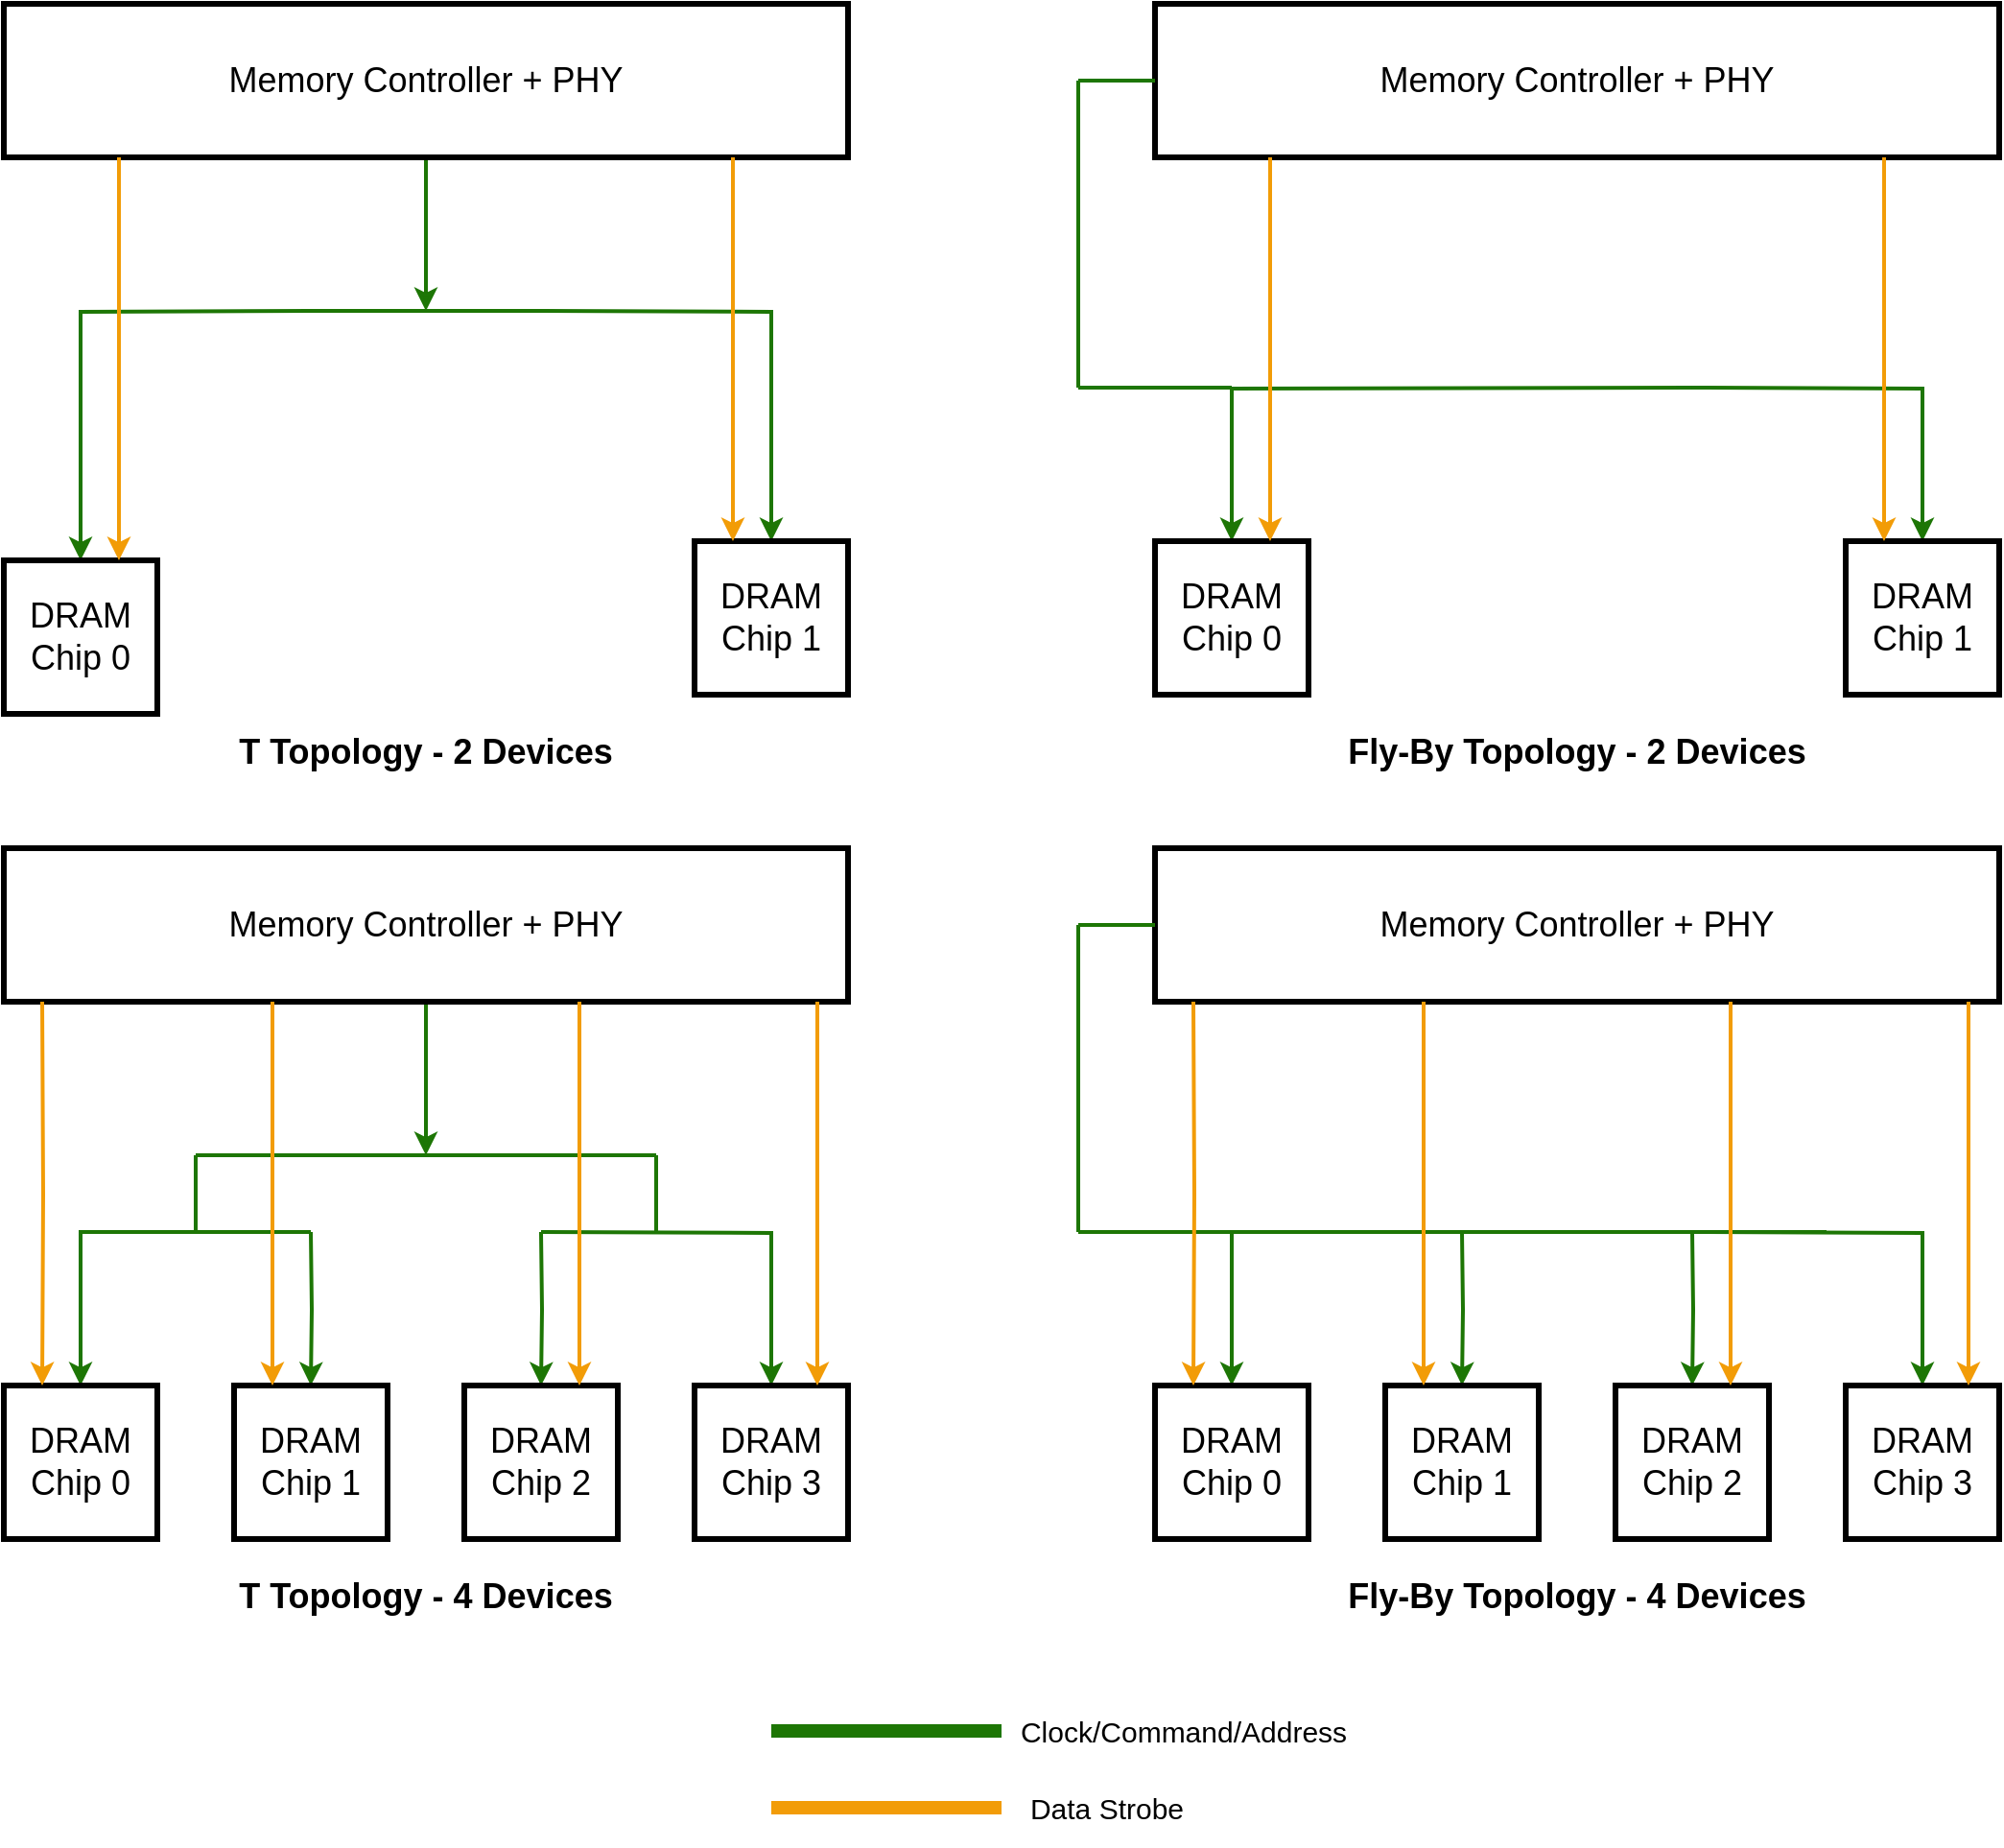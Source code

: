 <mxfile version="24.7.7">
  <diagram name="Page-1" id="vLwm-aiOjX6jgXFGEpWF">
    <mxGraphModel dx="2561" dy="2377" grid="1" gridSize="10" guides="1" tooltips="1" connect="1" arrows="1" fold="1" page="1" pageScale="1" pageWidth="850" pageHeight="1100" math="0" shadow="0">
      <root>
        <mxCell id="0" />
        <mxCell id="1" parent="0" />
        <mxCell id="9WTIjL7cnND9wMEUeXyy-6" style="edgeStyle=orthogonalEdgeStyle;rounded=0;orthogonalLoop=1;jettySize=auto;html=1;entryX=0.5;entryY=0;entryDx=0;entryDy=0;strokeWidth=2;strokeColor=#1d7605;" edge="1" parent="1" target="9WTIjL7cnND9wMEUeXyy-2">
          <mxGeometry relative="1" as="geometry">
            <mxPoint x="160" y="400" as="sourcePoint" />
            <Array as="points">
              <mxPoint x="160" y="400" />
              <mxPoint x="40" y="400" />
            </Array>
          </mxGeometry>
        </mxCell>
        <mxCell id="9WTIjL7cnND9wMEUeXyy-7" style="edgeStyle=orthogonalEdgeStyle;rounded=0;orthogonalLoop=1;jettySize=auto;html=1;strokeWidth=2;strokeColor=#1d7605;" edge="1" parent="1" target="9WTIjL7cnND9wMEUeXyy-3">
          <mxGeometry relative="1" as="geometry">
            <mxPoint x="160" y="400" as="sourcePoint" />
          </mxGeometry>
        </mxCell>
        <mxCell id="9WTIjL7cnND9wMEUeXyy-8" style="edgeStyle=orthogonalEdgeStyle;rounded=0;orthogonalLoop=1;jettySize=auto;html=1;entryX=0.5;entryY=0;entryDx=0;entryDy=0;strokeWidth=2;strokeColor=#1d7605;" edge="1" parent="1" target="9WTIjL7cnND9wMEUeXyy-4">
          <mxGeometry relative="1" as="geometry">
            <mxPoint x="280" y="400" as="sourcePoint" />
          </mxGeometry>
        </mxCell>
        <mxCell id="9WTIjL7cnND9wMEUeXyy-9" style="edgeStyle=orthogonalEdgeStyle;rounded=0;orthogonalLoop=1;jettySize=auto;html=1;strokeWidth=2;strokeColor=#1d7605;" edge="1" parent="1" target="9WTIjL7cnND9wMEUeXyy-5">
          <mxGeometry relative="1" as="geometry">
            <mxPoint x="280" y="400" as="sourcePoint" />
          </mxGeometry>
        </mxCell>
        <mxCell id="9WTIjL7cnND9wMEUeXyy-11" style="edgeStyle=orthogonalEdgeStyle;rounded=0;orthogonalLoop=1;jettySize=auto;html=1;strokeWidth=2;strokeColor=#1d7605;" edge="1" parent="1" source="9WTIjL7cnND9wMEUeXyy-1">
          <mxGeometry relative="1" as="geometry">
            <mxPoint x="220" y="360" as="targetPoint" />
          </mxGeometry>
        </mxCell>
        <mxCell id="9WTIjL7cnND9wMEUeXyy-1" value="Memory Controller + PHY" style="rounded=0;whiteSpace=wrap;html=1;fontSize=18;strokeWidth=3;" vertex="1" parent="1">
          <mxGeometry y="200" width="440" height="80" as="geometry" />
        </mxCell>
        <mxCell id="9WTIjL7cnND9wMEUeXyy-2" value="DRAM Chip 0" style="rounded=0;whiteSpace=wrap;html=1;fontSize=18;strokeWidth=3;" vertex="1" parent="1">
          <mxGeometry y="480" width="80" height="80" as="geometry" />
        </mxCell>
        <mxCell id="9WTIjL7cnND9wMEUeXyy-3" value="DRAM Chip 1" style="rounded=0;whiteSpace=wrap;html=1;fontSize=18;strokeWidth=3;" vertex="1" parent="1">
          <mxGeometry x="120" y="480" width="80" height="80" as="geometry" />
        </mxCell>
        <mxCell id="9WTIjL7cnND9wMEUeXyy-4" value="DRAM Chip 2" style="rounded=0;whiteSpace=wrap;html=1;fontSize=18;strokeWidth=3;" vertex="1" parent="1">
          <mxGeometry x="240" y="480" width="80" height="80" as="geometry" />
        </mxCell>
        <mxCell id="9WTIjL7cnND9wMEUeXyy-5" value="DRAM Chip 3" style="rounded=0;whiteSpace=wrap;html=1;fontSize=18;strokeWidth=3;" vertex="1" parent="1">
          <mxGeometry x="360" y="480" width="80" height="80" as="geometry" />
        </mxCell>
        <mxCell id="9WTIjL7cnND9wMEUeXyy-10" value="" style="endArrow=none;html=1;rounded=0;strokeWidth=2;strokeColor=#1d7605;" edge="1" parent="1">
          <mxGeometry width="50" height="50" relative="1" as="geometry">
            <mxPoint x="100" y="360" as="sourcePoint" />
            <mxPoint x="340" y="360" as="targetPoint" />
          </mxGeometry>
        </mxCell>
        <mxCell id="9WTIjL7cnND9wMEUeXyy-12" value="" style="endArrow=none;html=1;rounded=0;strokeWidth=2;strokeColor=#1d7605;" edge="1" parent="1">
          <mxGeometry width="50" height="50" relative="1" as="geometry">
            <mxPoint x="100" y="400" as="sourcePoint" />
            <mxPoint x="100" y="360" as="targetPoint" />
          </mxGeometry>
        </mxCell>
        <mxCell id="9WTIjL7cnND9wMEUeXyy-13" value="" style="endArrow=none;html=1;rounded=0;strokeWidth=2;strokeColor=#1d7605;" edge="1" parent="1">
          <mxGeometry width="50" height="50" relative="1" as="geometry">
            <mxPoint x="340" y="400" as="sourcePoint" />
            <mxPoint x="340" y="360" as="targetPoint" />
          </mxGeometry>
        </mxCell>
        <mxCell id="9WTIjL7cnND9wMEUeXyy-14" style="edgeStyle=orthogonalEdgeStyle;rounded=0;orthogonalLoop=1;jettySize=auto;html=1;strokeWidth=2;entryX=0.25;entryY=0;entryDx=0;entryDy=0;strokeColor=#f29c07;" edge="1" parent="1" target="9WTIjL7cnND9wMEUeXyy-2">
          <mxGeometry relative="1" as="geometry">
            <mxPoint x="20" y="360" as="targetPoint" />
            <mxPoint x="20" y="280" as="sourcePoint" />
          </mxGeometry>
        </mxCell>
        <mxCell id="9WTIjL7cnND9wMEUeXyy-15" style="edgeStyle=orthogonalEdgeStyle;rounded=0;orthogonalLoop=1;jettySize=auto;html=1;strokeWidth=2;entryX=0.25;entryY=0;entryDx=0;entryDy=0;strokeColor=#f29c07;" edge="1" parent="1">
          <mxGeometry relative="1" as="geometry">
            <mxPoint x="140" y="480" as="targetPoint" />
            <mxPoint x="140" y="280" as="sourcePoint" />
          </mxGeometry>
        </mxCell>
        <mxCell id="9WTIjL7cnND9wMEUeXyy-16" style="edgeStyle=orthogonalEdgeStyle;rounded=0;orthogonalLoop=1;jettySize=auto;html=1;strokeWidth=2;entryX=0.25;entryY=0;entryDx=0;entryDy=0;strokeColor=#f29c07;" edge="1" parent="1">
          <mxGeometry relative="1" as="geometry">
            <mxPoint x="300" y="480" as="targetPoint" />
            <mxPoint x="300" y="280" as="sourcePoint" />
          </mxGeometry>
        </mxCell>
        <mxCell id="9WTIjL7cnND9wMEUeXyy-17" style="edgeStyle=orthogonalEdgeStyle;rounded=0;orthogonalLoop=1;jettySize=auto;html=1;strokeWidth=2;entryX=0.25;entryY=0;entryDx=0;entryDy=0;strokeColor=#f29c07;" edge="1" parent="1">
          <mxGeometry relative="1" as="geometry">
            <mxPoint x="424" y="480" as="targetPoint" />
            <mxPoint x="424" y="280" as="sourcePoint" />
          </mxGeometry>
        </mxCell>
        <mxCell id="9WTIjL7cnND9wMEUeXyy-18" style="edgeStyle=orthogonalEdgeStyle;rounded=0;orthogonalLoop=1;jettySize=auto;html=1;entryX=0.5;entryY=0;entryDx=0;entryDy=0;strokeWidth=2;strokeColor=#1d7605;" edge="1" parent="1" target="9WTIjL7cnND9wMEUeXyy-24">
          <mxGeometry relative="1" as="geometry">
            <mxPoint x="760" y="400" as="sourcePoint" />
            <Array as="points">
              <mxPoint x="760" y="400" />
              <mxPoint x="640" y="400" />
            </Array>
          </mxGeometry>
        </mxCell>
        <mxCell id="9WTIjL7cnND9wMEUeXyy-19" style="edgeStyle=orthogonalEdgeStyle;rounded=0;orthogonalLoop=1;jettySize=auto;html=1;strokeWidth=2;strokeColor=#1d7605;" edge="1" parent="1" target="9WTIjL7cnND9wMEUeXyy-25">
          <mxGeometry relative="1" as="geometry">
            <mxPoint x="760" y="400" as="sourcePoint" />
          </mxGeometry>
        </mxCell>
        <mxCell id="9WTIjL7cnND9wMEUeXyy-20" style="edgeStyle=orthogonalEdgeStyle;rounded=0;orthogonalLoop=1;jettySize=auto;html=1;entryX=0.5;entryY=0;entryDx=0;entryDy=0;strokeWidth=2;strokeColor=#1d7605;" edge="1" parent="1" target="9WTIjL7cnND9wMEUeXyy-26">
          <mxGeometry relative="1" as="geometry">
            <mxPoint x="880" y="400" as="sourcePoint" />
          </mxGeometry>
        </mxCell>
        <mxCell id="9WTIjL7cnND9wMEUeXyy-21" style="edgeStyle=orthogonalEdgeStyle;rounded=0;orthogonalLoop=1;jettySize=auto;html=1;strokeWidth=2;strokeColor=#1d7605;" edge="1" parent="1" target="9WTIjL7cnND9wMEUeXyy-27">
          <mxGeometry relative="1" as="geometry">
            <mxPoint x="880" y="400" as="sourcePoint" />
          </mxGeometry>
        </mxCell>
        <mxCell id="9WTIjL7cnND9wMEUeXyy-23" value="Memory Controller + PHY" style="rounded=0;whiteSpace=wrap;html=1;fontSize=18;strokeWidth=3;" vertex="1" parent="1">
          <mxGeometry x="600" y="200" width="440" height="80" as="geometry" />
        </mxCell>
        <mxCell id="9WTIjL7cnND9wMEUeXyy-24" value="DRAM Chip 0" style="rounded=0;whiteSpace=wrap;html=1;fontSize=18;strokeWidth=3;" vertex="1" parent="1">
          <mxGeometry x="600" y="480" width="80" height="80" as="geometry" />
        </mxCell>
        <mxCell id="9WTIjL7cnND9wMEUeXyy-25" value="DRAM Chip 1" style="rounded=0;whiteSpace=wrap;html=1;fontSize=18;strokeWidth=3;" vertex="1" parent="1">
          <mxGeometry x="720" y="480" width="80" height="80" as="geometry" />
        </mxCell>
        <mxCell id="9WTIjL7cnND9wMEUeXyy-26" value="DRAM Chip 2" style="rounded=0;whiteSpace=wrap;html=1;fontSize=18;strokeWidth=3;" vertex="1" parent="1">
          <mxGeometry x="840" y="480" width="80" height="80" as="geometry" />
        </mxCell>
        <mxCell id="9WTIjL7cnND9wMEUeXyy-27" value="DRAM Chip 3" style="rounded=0;whiteSpace=wrap;html=1;fontSize=18;strokeWidth=3;" vertex="1" parent="1">
          <mxGeometry x="960" y="480" width="80" height="80" as="geometry" />
        </mxCell>
        <mxCell id="9WTIjL7cnND9wMEUeXyy-28" value="" style="endArrow=none;html=1;rounded=0;strokeWidth=2;strokeColor=#1d7605;" edge="1" parent="1">
          <mxGeometry width="50" height="50" relative="1" as="geometry">
            <mxPoint x="560" y="400" as="sourcePoint" />
            <mxPoint x="950" y="400" as="targetPoint" />
          </mxGeometry>
        </mxCell>
        <mxCell id="9WTIjL7cnND9wMEUeXyy-29" value="" style="endArrow=none;html=1;rounded=0;strokeWidth=2;strokeColor=#1d7605;exitX=0;exitY=0.5;exitDx=0;exitDy=0;" edge="1" parent="1" source="9WTIjL7cnND9wMEUeXyy-23">
          <mxGeometry width="50" height="50" relative="1" as="geometry">
            <mxPoint x="700" y="400" as="sourcePoint" />
            <mxPoint x="560" y="240" as="targetPoint" />
          </mxGeometry>
        </mxCell>
        <mxCell id="9WTIjL7cnND9wMEUeXyy-31" style="edgeStyle=orthogonalEdgeStyle;rounded=0;orthogonalLoop=1;jettySize=auto;html=1;strokeWidth=2;entryX=0.25;entryY=0;entryDx=0;entryDy=0;strokeColor=#f29c07;" edge="1" parent="1" target="9WTIjL7cnND9wMEUeXyy-24">
          <mxGeometry relative="1" as="geometry">
            <mxPoint x="620" y="360" as="targetPoint" />
            <mxPoint x="620" y="280" as="sourcePoint" />
          </mxGeometry>
        </mxCell>
        <mxCell id="9WTIjL7cnND9wMEUeXyy-32" style="edgeStyle=orthogonalEdgeStyle;rounded=0;orthogonalLoop=1;jettySize=auto;html=1;strokeWidth=2;entryX=0.25;entryY=0;entryDx=0;entryDy=0;strokeColor=#f29c07;" edge="1" parent="1">
          <mxGeometry relative="1" as="geometry">
            <mxPoint x="740" y="480" as="targetPoint" />
            <mxPoint x="740" y="280" as="sourcePoint" />
          </mxGeometry>
        </mxCell>
        <mxCell id="9WTIjL7cnND9wMEUeXyy-33" style="edgeStyle=orthogonalEdgeStyle;rounded=0;orthogonalLoop=1;jettySize=auto;html=1;strokeWidth=2;entryX=0.25;entryY=0;entryDx=0;entryDy=0;strokeColor=#f29c07;" edge="1" parent="1">
          <mxGeometry relative="1" as="geometry">
            <mxPoint x="900" y="480" as="targetPoint" />
            <mxPoint x="900" y="280" as="sourcePoint" />
          </mxGeometry>
        </mxCell>
        <mxCell id="9WTIjL7cnND9wMEUeXyy-34" style="edgeStyle=orthogonalEdgeStyle;rounded=0;orthogonalLoop=1;jettySize=auto;html=1;strokeWidth=2;entryX=0.25;entryY=0;entryDx=0;entryDy=0;strokeColor=#f29c07;" edge="1" parent="1">
          <mxGeometry relative="1" as="geometry">
            <mxPoint x="1024" y="480" as="targetPoint" />
            <mxPoint x="1024" y="280" as="sourcePoint" />
          </mxGeometry>
        </mxCell>
        <mxCell id="9WTIjL7cnND9wMEUeXyy-35" value="" style="endArrow=none;html=1;rounded=0;strokeWidth=2;strokeColor=#1d7605;" edge="1" parent="1">
          <mxGeometry width="50" height="50" relative="1" as="geometry">
            <mxPoint x="560" y="240" as="sourcePoint" />
            <mxPoint x="560" y="400" as="targetPoint" />
          </mxGeometry>
        </mxCell>
        <mxCell id="9WTIjL7cnND9wMEUeXyy-36" value="" style="endArrow=none;html=1;rounded=0;strokeWidth=7;strokeColor=#1d7605;" edge="1" parent="1">
          <mxGeometry width="50" height="50" relative="1" as="geometry">
            <mxPoint x="400" y="660" as="sourcePoint" />
            <mxPoint x="520" y="660" as="targetPoint" />
          </mxGeometry>
        </mxCell>
        <mxCell id="9WTIjL7cnND9wMEUeXyy-37" value="" style="endArrow=none;html=1;rounded=0;strokeWidth=7;strokeColor=#f29c08;" edge="1" parent="1">
          <mxGeometry width="50" height="50" relative="1" as="geometry">
            <mxPoint x="400" y="700" as="sourcePoint" />
            <mxPoint x="520" y="700" as="targetPoint" />
          </mxGeometry>
        </mxCell>
        <mxCell id="9WTIjL7cnND9wMEUeXyy-38" value="Clock/Command/Address" style="text;html=1;align=center;verticalAlign=middle;whiteSpace=wrap;rounded=0;fontSize=15;" vertex="1" parent="1">
          <mxGeometry x="530" y="640" width="170" height="40" as="geometry" />
        </mxCell>
        <mxCell id="9WTIjL7cnND9wMEUeXyy-40" value="Data Strobe" style="text;html=1;align=center;verticalAlign=middle;whiteSpace=wrap;rounded=0;fontSize=15;" vertex="1" parent="1">
          <mxGeometry x="530" y="680" width="90" height="40" as="geometry" />
        </mxCell>
        <mxCell id="9WTIjL7cnND9wMEUeXyy-41" value="T Topology - 4 Devices" style="text;html=1;align=center;verticalAlign=middle;whiteSpace=wrap;rounded=0;fontSize=18;fontStyle=1" vertex="1" parent="1">
          <mxGeometry y="570" width="440" height="40" as="geometry" />
        </mxCell>
        <mxCell id="9WTIjL7cnND9wMEUeXyy-42" value="Fly-By Topology - 4 Devices" style="text;html=1;align=center;verticalAlign=middle;whiteSpace=wrap;rounded=0;fontSize=18;fontStyle=1" vertex="1" parent="1">
          <mxGeometry x="600" y="570" width="440" height="40" as="geometry" />
        </mxCell>
        <mxCell id="9WTIjL7cnND9wMEUeXyy-44" style="edgeStyle=orthogonalEdgeStyle;rounded=0;orthogonalLoop=1;jettySize=auto;html=1;strokeWidth=2;strokeColor=#1d7605;" edge="1" parent="1" target="9WTIjL7cnND9wMEUeXyy-50">
          <mxGeometry relative="1" as="geometry">
            <mxPoint x="160" y="-80" as="sourcePoint" />
          </mxGeometry>
        </mxCell>
        <mxCell id="9WTIjL7cnND9wMEUeXyy-45" style="edgeStyle=orthogonalEdgeStyle;rounded=0;orthogonalLoop=1;jettySize=auto;html=1;entryX=0.5;entryY=0;entryDx=0;entryDy=0;strokeWidth=2;strokeColor=#1d7605;" edge="1" parent="1" target="9WTIjL7cnND9wMEUeXyy-51">
          <mxGeometry relative="1" as="geometry">
            <mxPoint x="280" y="-80" as="sourcePoint" />
          </mxGeometry>
        </mxCell>
        <mxCell id="9WTIjL7cnND9wMEUeXyy-47" style="edgeStyle=orthogonalEdgeStyle;rounded=0;orthogonalLoop=1;jettySize=auto;html=1;strokeWidth=2;strokeColor=#1d7605;" edge="1" parent="1" source="9WTIjL7cnND9wMEUeXyy-48">
          <mxGeometry relative="1" as="geometry">
            <mxPoint x="220" y="-80" as="targetPoint" />
          </mxGeometry>
        </mxCell>
        <mxCell id="9WTIjL7cnND9wMEUeXyy-48" value="Memory Controller + PHY" style="rounded=0;whiteSpace=wrap;html=1;fontSize=18;strokeWidth=3;" vertex="1" parent="1">
          <mxGeometry y="-240" width="440" height="80" as="geometry" />
        </mxCell>
        <mxCell id="9WTIjL7cnND9wMEUeXyy-50" value="DRAM Chip 0" style="rounded=0;whiteSpace=wrap;html=1;fontSize=18;strokeWidth=3;" vertex="1" parent="1">
          <mxGeometry y="50" width="80" height="80" as="geometry" />
        </mxCell>
        <mxCell id="9WTIjL7cnND9wMEUeXyy-51" value="DRAM Chip 1" style="rounded=0;whiteSpace=wrap;html=1;fontSize=18;strokeWidth=3;" vertex="1" parent="1">
          <mxGeometry x="360" y="40" width="80" height="80" as="geometry" />
        </mxCell>
        <mxCell id="9WTIjL7cnND9wMEUeXyy-53" value="" style="endArrow=none;html=1;rounded=0;strokeWidth=2;strokeColor=#1d7605;" edge="1" parent="1">
          <mxGeometry width="50" height="50" relative="1" as="geometry">
            <mxPoint x="160" y="-80" as="sourcePoint" />
            <mxPoint x="280" y="-80" as="targetPoint" />
          </mxGeometry>
        </mxCell>
        <mxCell id="9WTIjL7cnND9wMEUeXyy-57" style="edgeStyle=orthogonalEdgeStyle;rounded=0;orthogonalLoop=1;jettySize=auto;html=1;strokeWidth=2;entryX=0.25;entryY=0;entryDx=0;entryDy=0;strokeColor=#f29c07;" edge="1" parent="1">
          <mxGeometry relative="1" as="geometry">
            <mxPoint x="60" y="50" as="targetPoint" />
            <mxPoint x="60" y="-160" as="sourcePoint" />
          </mxGeometry>
        </mxCell>
        <mxCell id="9WTIjL7cnND9wMEUeXyy-58" style="edgeStyle=orthogonalEdgeStyle;rounded=0;orthogonalLoop=1;jettySize=auto;html=1;strokeWidth=2;entryX=0.25;entryY=0;entryDx=0;entryDy=0;strokeColor=#f29c07;" edge="1" parent="1">
          <mxGeometry relative="1" as="geometry">
            <mxPoint x="380" y="40" as="targetPoint" />
            <mxPoint x="380" y="-160" as="sourcePoint" />
          </mxGeometry>
        </mxCell>
        <mxCell id="9WTIjL7cnND9wMEUeXyy-61" style="edgeStyle=orthogonalEdgeStyle;rounded=0;orthogonalLoop=1;jettySize=auto;html=1;strokeWidth=2;strokeColor=#1d7605;" edge="1" parent="1" target="9WTIjL7cnND9wMEUeXyy-66">
          <mxGeometry relative="1" as="geometry">
            <mxPoint x="880" y="-40" as="sourcePoint" />
          </mxGeometry>
        </mxCell>
        <mxCell id="9WTIjL7cnND9wMEUeXyy-62" style="edgeStyle=orthogonalEdgeStyle;rounded=0;orthogonalLoop=1;jettySize=auto;html=1;entryX=0.5;entryY=0;entryDx=0;entryDy=0;strokeWidth=2;strokeColor=#1d7605;" edge="1" parent="1" target="9WTIjL7cnND9wMEUeXyy-67">
          <mxGeometry relative="1" as="geometry">
            <mxPoint x="880" y="-40" as="sourcePoint" />
          </mxGeometry>
        </mxCell>
        <mxCell id="9WTIjL7cnND9wMEUeXyy-64" value="Memory Controller + PHY" style="rounded=0;whiteSpace=wrap;html=1;fontSize=18;strokeWidth=3;" vertex="1" parent="1">
          <mxGeometry x="600" y="-240" width="440" height="80" as="geometry" />
        </mxCell>
        <mxCell id="9WTIjL7cnND9wMEUeXyy-66" value="DRAM Chip 0" style="rounded=0;whiteSpace=wrap;html=1;fontSize=18;strokeWidth=3;" vertex="1" parent="1">
          <mxGeometry x="600" y="40" width="80" height="80" as="geometry" />
        </mxCell>
        <mxCell id="9WTIjL7cnND9wMEUeXyy-67" value="DRAM Chip 1" style="rounded=0;whiteSpace=wrap;html=1;fontSize=18;strokeWidth=3;" vertex="1" parent="1">
          <mxGeometry x="960" y="40" width="80" height="80" as="geometry" />
        </mxCell>
        <mxCell id="9WTIjL7cnND9wMEUeXyy-69" value="" style="endArrow=none;html=1;rounded=0;strokeWidth=2;strokeColor=#1d7605;" edge="1" parent="1">
          <mxGeometry width="50" height="50" relative="1" as="geometry">
            <mxPoint x="560" y="-40" as="sourcePoint" />
            <mxPoint x="640" y="-40" as="targetPoint" />
          </mxGeometry>
        </mxCell>
        <mxCell id="9WTIjL7cnND9wMEUeXyy-70" value="" style="endArrow=none;html=1;rounded=0;strokeWidth=2;strokeColor=#1d7605;exitX=0;exitY=0.5;exitDx=0;exitDy=0;" edge="1" parent="1" source="9WTIjL7cnND9wMEUeXyy-64">
          <mxGeometry width="50" height="50" relative="1" as="geometry">
            <mxPoint x="700" y="-40" as="sourcePoint" />
            <mxPoint x="560" y="-200" as="targetPoint" />
          </mxGeometry>
        </mxCell>
        <mxCell id="9WTIjL7cnND9wMEUeXyy-72" style="edgeStyle=orthogonalEdgeStyle;rounded=0;orthogonalLoop=1;jettySize=auto;html=1;strokeWidth=2;entryX=0.25;entryY=0;entryDx=0;entryDy=0;strokeColor=#f29c07;" edge="1" parent="1">
          <mxGeometry relative="1" as="geometry">
            <mxPoint x="660" y="40" as="targetPoint" />
            <mxPoint x="660" y="-160" as="sourcePoint" />
          </mxGeometry>
        </mxCell>
        <mxCell id="9WTIjL7cnND9wMEUeXyy-73" style="edgeStyle=orthogonalEdgeStyle;rounded=0;orthogonalLoop=1;jettySize=auto;html=1;strokeWidth=2;entryX=0.25;entryY=0;entryDx=0;entryDy=0;strokeColor=#f29c07;" edge="1" parent="1">
          <mxGeometry relative="1" as="geometry">
            <mxPoint x="980" y="40" as="targetPoint" />
            <mxPoint x="980" y="-160" as="sourcePoint" />
          </mxGeometry>
        </mxCell>
        <mxCell id="9WTIjL7cnND9wMEUeXyy-75" value="" style="endArrow=none;html=1;rounded=0;strokeWidth=2;strokeColor=#1d7605;" edge="1" parent="1">
          <mxGeometry width="50" height="50" relative="1" as="geometry">
            <mxPoint x="560" y="-200" as="sourcePoint" />
            <mxPoint x="560" y="-40" as="targetPoint" />
          </mxGeometry>
        </mxCell>
        <mxCell id="9WTIjL7cnND9wMEUeXyy-76" value="T Topology - 2 Devices" style="text;html=1;align=center;verticalAlign=middle;whiteSpace=wrap;rounded=0;fontSize=18;fontStyle=1" vertex="1" parent="1">
          <mxGeometry y="130" width="440" height="40" as="geometry" />
        </mxCell>
        <mxCell id="9WTIjL7cnND9wMEUeXyy-77" value="Fly-By Topology - 2 Devices" style="text;html=1;align=center;verticalAlign=middle;whiteSpace=wrap;rounded=0;fontSize=18;fontStyle=1" vertex="1" parent="1">
          <mxGeometry x="600" y="130" width="440" height="40" as="geometry" />
        </mxCell>
      </root>
    </mxGraphModel>
  </diagram>
</mxfile>
